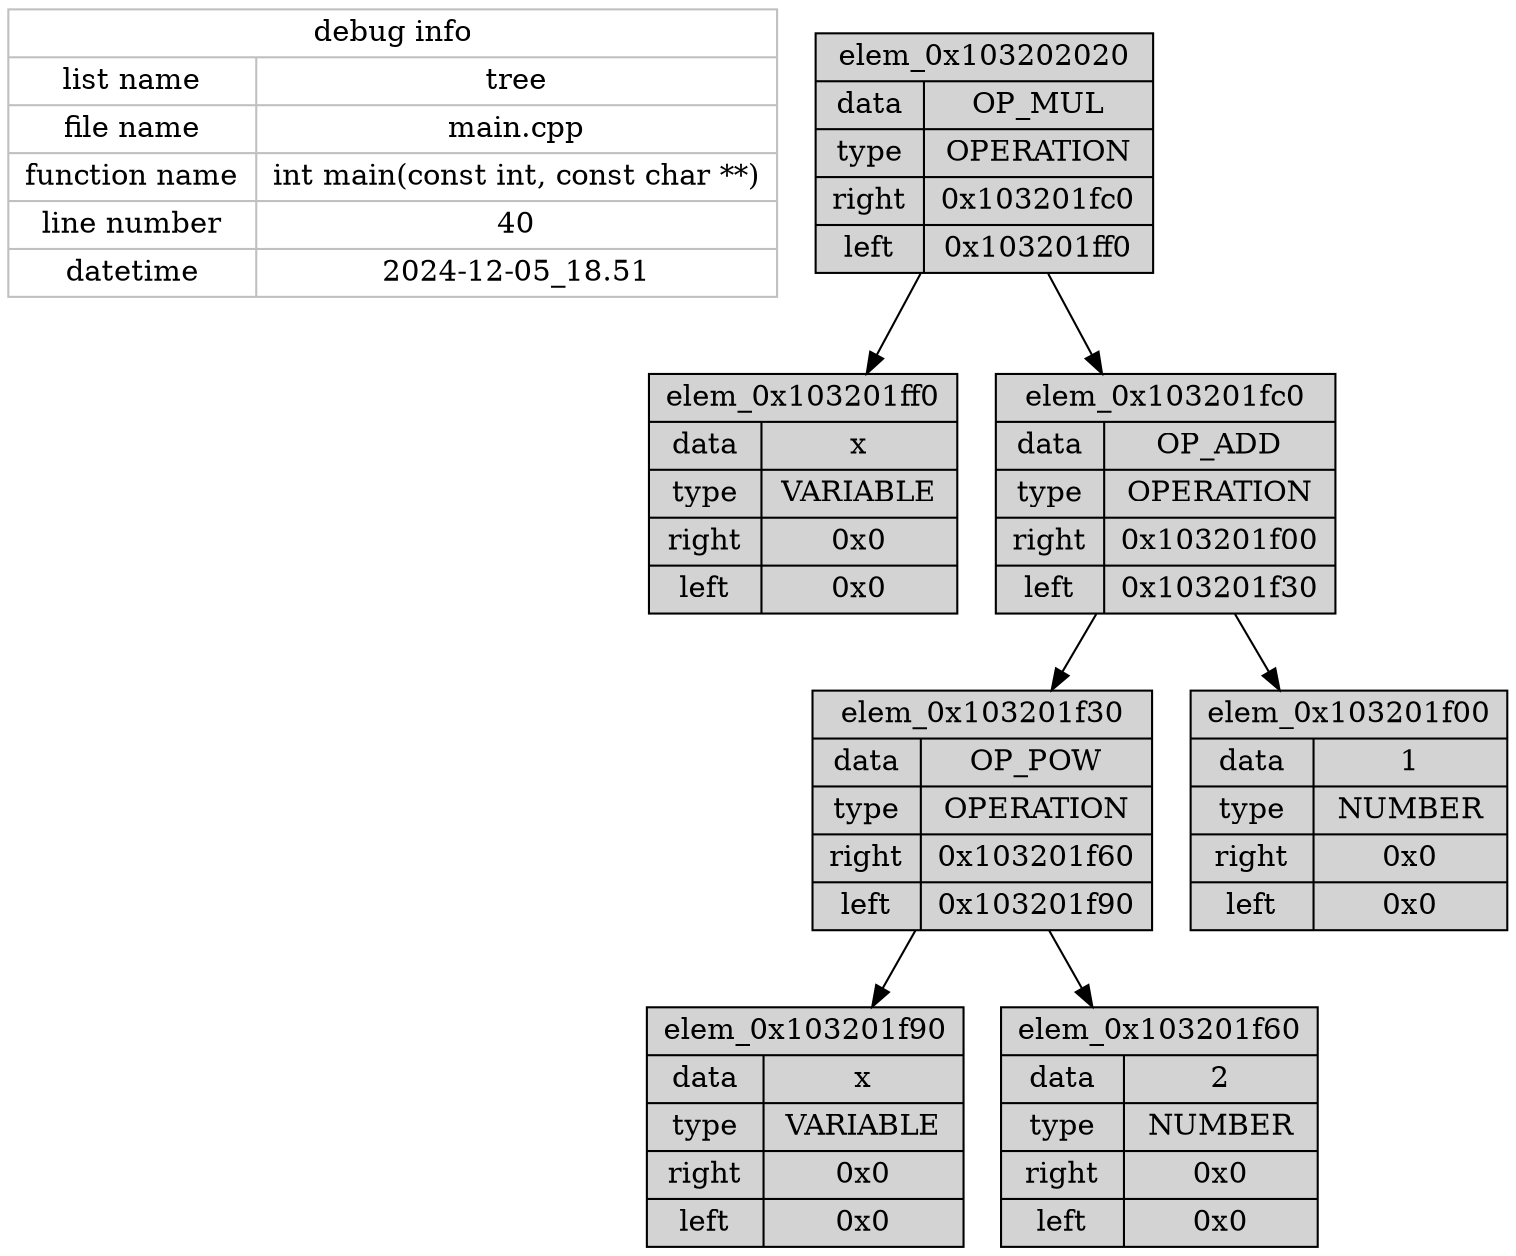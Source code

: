 digraph G {
debug_info [
shape=record,
label="{debug info | { {list name | file name | function name | line number | datetime} | {tree | main.cpp | int main(const int, const char **) | 40 | 2024-12-05_18.51} }}",
fillcolor=white,
color=grey,
style="filled",
];
elem_0x103202020 [
  shape=record,
  label="{elem_0x103202020  | { {data | type | right | left} | {OP_MUL | OPERATION | 0x103201fc0 | 0x103201ff0} } }",
  fillcolor=lightgrey,
  color=black,
  style="filled"
];
elem_0x103201ff0 [
  shape=record,
  label="{elem_0x103201ff0  | { {data | type | right | left} | {x | VARIABLE | 0x0 | 0x0} } }",
  fillcolor=lightgrey,
  color=black,
  style="filled"
];

elem_0x103201fc0 [
  shape=record,
  label="{elem_0x103201fc0  | { {data | type | right | left} | {OP_ADD | OPERATION | 0x103201f00 | 0x103201f30} } }",
  fillcolor=lightgrey,
  color=black,
  style="filled"
];
elem_0x103201f30 [
  shape=record,
  label="{elem_0x103201f30  | { {data | type | right | left} | {OP_POW | OPERATION | 0x103201f60 | 0x103201f90} } }",
  fillcolor=lightgrey,
  color=black,
  style="filled"
];
elem_0x103201f90 [
  shape=record,
  label="{elem_0x103201f90  | { {data | type | right | left} | {x | VARIABLE | 0x0 | 0x0} } }",
  fillcolor=lightgrey,
  color=black,
  style="filled"
];

elem_0x103201f60 [
  shape=record,
  label="{elem_0x103201f60  | { {data | type | right | left} | {2 | NUMBER | 0x0 | 0x0} } }",
  fillcolor=lightgrey,
  color=black,
  style="filled"
];

elem_0x103201f30 -> elem_0x103201f90;
elem_0x103201f30 -> elem_0x103201f60;

elem_0x103201f00 [
  shape=record,
  label="{elem_0x103201f00  | { {data | type | right | left} | {1 | NUMBER | 0x0 | 0x0} } }",
  fillcolor=lightgrey,
  color=black,
  style="filled"
];

elem_0x103201fc0 -> elem_0x103201f30;
elem_0x103201fc0 -> elem_0x103201f00;

elem_0x103202020 -> elem_0x103201ff0;
elem_0x103202020 -> elem_0x103201fc0;

}
